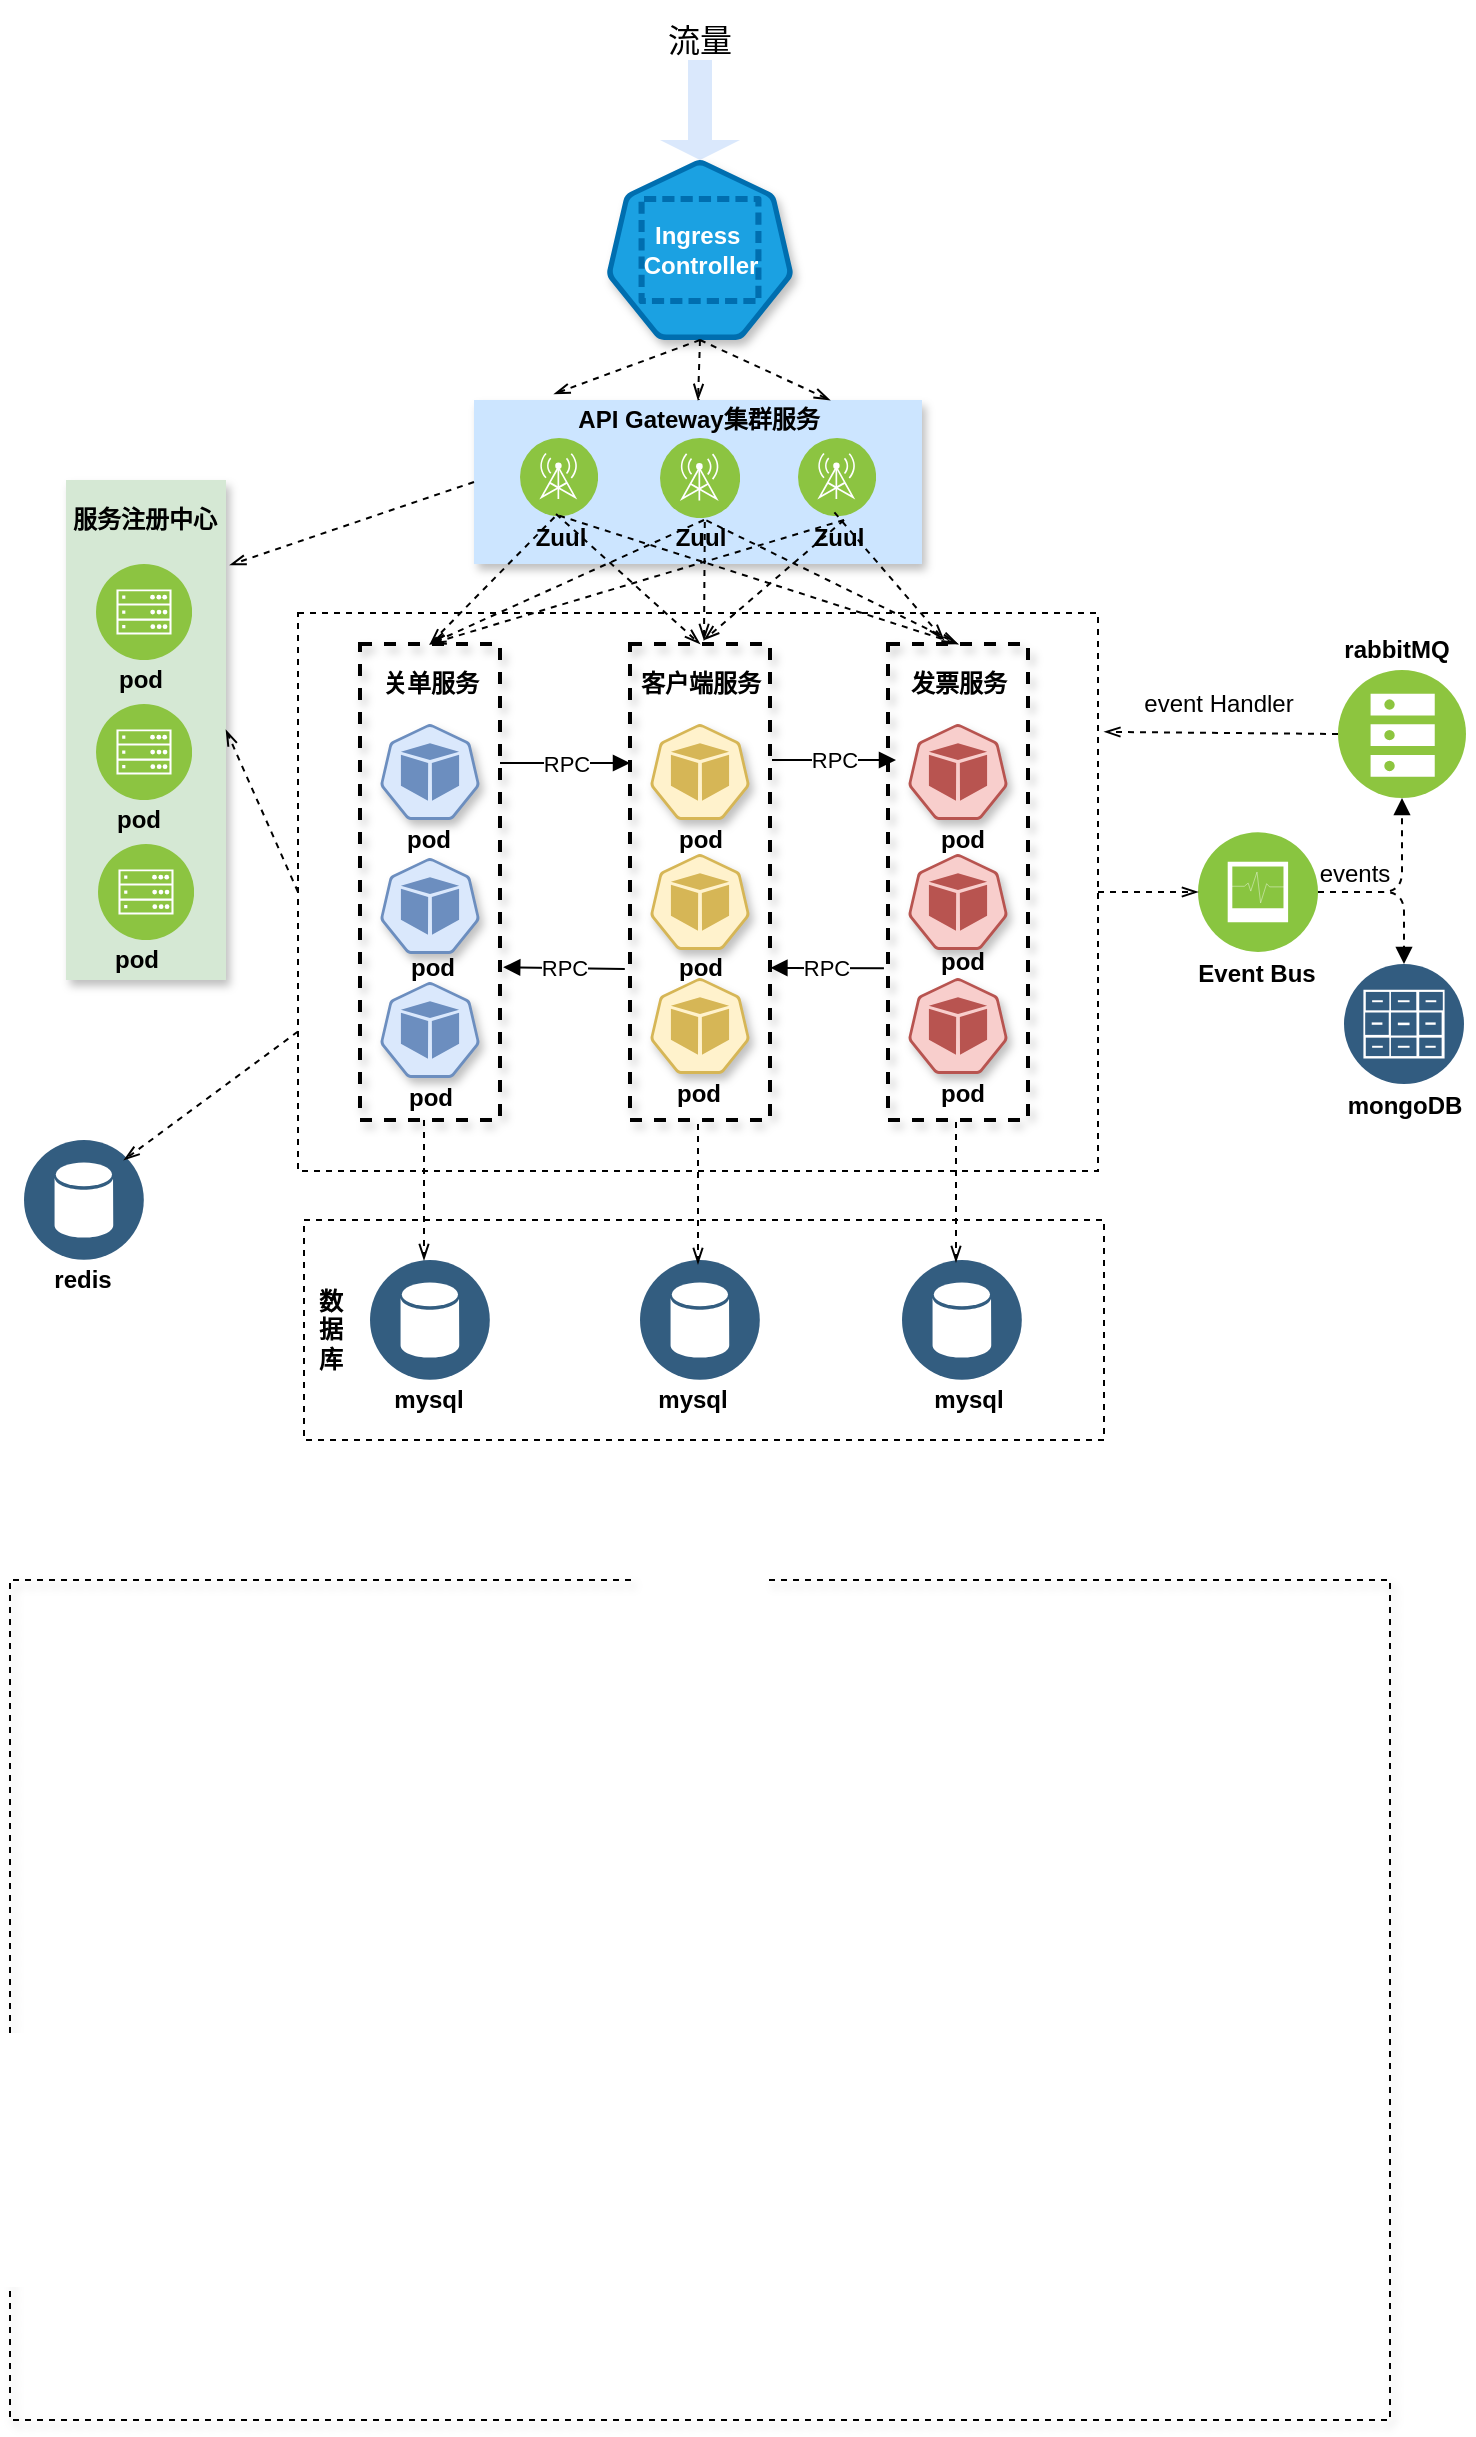 <mxfile version="14.9.8" type="github">
  <diagram id="C5RBs43oDa-KdzZeNtuy" name="Page-1">
    <mxGraphModel dx="1038" dy="548" grid="1" gridSize="10" guides="1" tooltips="1" connect="1" arrows="1" fold="1" page="1" pageScale="1" pageWidth="827" pageHeight="1169" math="0" shadow="0">
      <root>
        <mxCell id="WIyWlLk6GJQsqaUBKTNV-0" />
        <mxCell id="WIyWlLk6GJQsqaUBKTNV-1" parent="WIyWlLk6GJQsqaUBKTNV-0" />
        <mxCell id="dBJiUUkti5pUjCc-3D_W-28" value="" style="shape=singleArrow;direction=south;whiteSpace=wrap;html=1;fillColor=#dae8fc;strokeColor=none;" parent="WIyWlLk6GJQsqaUBKTNV-1" vertex="1">
          <mxGeometry x="398" y="40" width="40" height="50" as="geometry" />
        </mxCell>
        <mxCell id="dBJiUUkti5pUjCc-3D_W-30" value="&lt;font style=&quot;font-size: 16px&quot;&gt;流量&lt;/font&gt;" style="text;html=1;align=center;verticalAlign=middle;whiteSpace=wrap;" parent="WIyWlLk6GJQsqaUBKTNV-1" vertex="1">
          <mxGeometry x="368" y="10" width="100" height="40" as="geometry" />
        </mxCell>
        <mxCell id="lKUTsfi7DLRFIKs4Wi4O-4" value="" style="verticalLabelPosition=bottom;verticalAlign=top;html=1;shape=mxgraph.basic.polygon;polyCoords=[[0.55,0],[0.75,0],[1,0],[1,1],[0.75,1],[0,1],[0,0],[0.45,0]];polyline=1;fillColor=none;shadow=1;dashed=1;" parent="WIyWlLk6GJQsqaUBKTNV-1" vertex="1">
          <mxGeometry x="73" y="800" width="690" height="420" as="geometry" />
        </mxCell>
        <mxCell id="lKUTsfi7DLRFIKs4Wi4O-7" value="&lt;b&gt;Ingress&amp;nbsp;&lt;br&gt;Controller&lt;br&gt;&lt;/b&gt;" style="html=1;dashed=0;whitespace=wrap;strokeColor=#006EAF;points=[[0.005,0.63,0],[0.1,0.2,0],[0.9,0.2,0],[0.5,0,0],[0.995,0.63,0],[0.72,0.99,0],[0.5,1,0],[0.28,0.99,0]];shape=mxgraph.kubernetes.icon;prIcon=ns;shadow=1;fillColor=#1ba1e2;fontColor=#ffffff;" parent="WIyWlLk6GJQsqaUBKTNV-1" vertex="1">
          <mxGeometry x="347.5" y="90" width="141" height="90" as="geometry" />
        </mxCell>
        <mxCell id="p3nEx2FxZ4yJWkLtqvik-16" style="edgeStyle=orthogonalEdgeStyle;orthogonalLoop=1;jettySize=auto;html=1;exitX=0.5;exitY=0;exitDx=0;exitDy=0;entryX=0.5;entryY=0;entryDx=0;entryDy=0;dashed=1;endArrow=openThin;endFill=0;" edge="1" parent="WIyWlLk6GJQsqaUBKTNV-1" source="lKUTsfi7DLRFIKs4Wi4O-10" target="lKUTsfi7DLRFIKs4Wi4O-16">
          <mxGeometry relative="1" as="geometry" />
        </mxCell>
        <mxCell id="lKUTsfi7DLRFIKs4Wi4O-10" value="" style="whiteSpace=wrap;html=1;absoluteArcSize=1;arcSize=14;strokeWidth=2;shadow=1;dashed=1;fillColor=#cce5ff;strokeColor=none;" parent="WIyWlLk6GJQsqaUBKTNV-1" vertex="1">
          <mxGeometry x="305" y="210" width="224" height="82" as="geometry" />
        </mxCell>
        <mxCell id="lKUTsfi7DLRFIKs4Wi4O-11" value="" style="aspect=fixed;perimeter=ellipsePerimeter;html=1;align=center;shadow=0;dashed=0;fontColor=#4277BB;labelBackgroundColor=#ffffff;fontSize=12;spacingTop=3;image;image=img/lib/ibm/infrastructure/mobile_provider_network.svg;strokeColor=#66FF66;" parent="WIyWlLk6GJQsqaUBKTNV-1" vertex="1">
          <mxGeometry x="328" y="229" width="39" height="39" as="geometry" />
        </mxCell>
        <mxCell id="lKUTsfi7DLRFIKs4Wi4O-12" value="&lt;b&gt;API Gateway集群服务&lt;/b&gt;" style="text;html=1;align=center;verticalAlign=middle;resizable=0;points=[];autosize=1;strokeColor=none;" parent="WIyWlLk6GJQsqaUBKTNV-1" vertex="1">
          <mxGeometry x="347" y="210" width="140" height="20" as="geometry" />
        </mxCell>
        <mxCell id="lKUTsfi7DLRFIKs4Wi4O-15" value="&lt;b&gt;Zuul&lt;/b&gt;" style="text;html=1;align=center;verticalAlign=middle;resizable=0;points=[];autosize=1;strokeColor=none;" parent="WIyWlLk6GJQsqaUBKTNV-1" vertex="1">
          <mxGeometry x="327.5" y="269" width="40" height="20" as="geometry" />
        </mxCell>
        <mxCell id="lKUTsfi7DLRFIKs4Wi4O-16" value="" style="aspect=fixed;perimeter=ellipsePerimeter;html=1;align=center;shadow=0;dashed=0;fontColor=#4277BB;labelBackgroundColor=#ffffff;fontSize=12;spacingTop=3;image;image=img/lib/ibm/infrastructure/mobile_provider_network.svg;strokeColor=#66FF66;" parent="WIyWlLk6GJQsqaUBKTNV-1" vertex="1">
          <mxGeometry x="398" y="229" width="40" height="40" as="geometry" />
        </mxCell>
        <mxCell id="lKUTsfi7DLRFIKs4Wi4O-17" value="&lt;b&gt;Zuul&lt;/b&gt;" style="text;html=1;align=center;verticalAlign=middle;resizable=0;points=[];autosize=1;strokeColor=none;" parent="WIyWlLk6GJQsqaUBKTNV-1" vertex="1">
          <mxGeometry x="398" y="269" width="40" height="20" as="geometry" />
        </mxCell>
        <mxCell id="lKUTsfi7DLRFIKs4Wi4O-19" value="" style="aspect=fixed;perimeter=ellipsePerimeter;html=1;align=center;shadow=0;dashed=0;fontColor=#4277BB;labelBackgroundColor=#ffffff;fontSize=12;spacingTop=3;image;image=img/lib/ibm/infrastructure/mobile_provider_network.svg;strokeColor=#66FF66;" parent="WIyWlLk6GJQsqaUBKTNV-1" vertex="1">
          <mxGeometry x="467" y="229" width="39" height="39" as="geometry" />
        </mxCell>
        <mxCell id="lKUTsfi7DLRFIKs4Wi4O-20" value="&lt;b&gt;Zuul&lt;/b&gt;" style="text;html=1;align=center;verticalAlign=middle;resizable=0;points=[];autosize=1;strokeColor=none;" parent="WIyWlLk6GJQsqaUBKTNV-1" vertex="1">
          <mxGeometry x="467" y="269" width="40" height="20" as="geometry" />
        </mxCell>
        <mxCell id="lKUTsfi7DLRFIKs4Wi4O-27" value="" style="whiteSpace=wrap;html=1;absoluteArcSize=1;arcSize=14;strokeWidth=2;shadow=1;dashed=1;fillColor=none;" parent="WIyWlLk6GJQsqaUBKTNV-1" vertex="1">
          <mxGeometry x="248" y="332" width="70" height="238" as="geometry" />
        </mxCell>
        <mxCell id="lKUTsfi7DLRFIKs4Wi4O-29" value="&lt;b&gt;关单服务&lt;/b&gt;" style="text;html=1;align=center;verticalAlign=middle;resizable=0;points=[];autosize=1;strokeColor=none;" parent="WIyWlLk6GJQsqaUBKTNV-1" vertex="1">
          <mxGeometry x="253" y="342" width="60" height="20" as="geometry" />
        </mxCell>
        <mxCell id="lKUTsfi7DLRFIKs4Wi4O-30" value="" style="html=1;dashed=0;whitespace=wrap;fillColor=#dae8fc;strokeColor=#6c8ebf;points=[[0.005,0.63,0],[0.1,0.2,0],[0.9,0.2,0],[0.5,0,0],[0.995,0.63,0],[0.72,0.99,0],[0.5,1,0],[0.28,0.99,0]];shape=mxgraph.kubernetes.icon;prIcon=pod;shadow=1;" parent="WIyWlLk6GJQsqaUBKTNV-1" vertex="1">
          <mxGeometry x="258" y="372" width="50" height="48" as="geometry" />
        </mxCell>
        <mxCell id="lKUTsfi7DLRFIKs4Wi4O-31" value="" style="html=1;dashed=0;whitespace=wrap;fillColor=#dae8fc;strokeColor=#6c8ebf;points=[[0.005,0.63,0],[0.1,0.2,0],[0.9,0.2,0],[0.5,0,0],[0.995,0.63,0],[0.72,0.99,0],[0.5,1,0],[0.28,0.99,0]];shape=mxgraph.kubernetes.icon;prIcon=pod;shadow=1;" parent="WIyWlLk6GJQsqaUBKTNV-1" vertex="1">
          <mxGeometry x="258" y="439" width="50" height="48" as="geometry" />
        </mxCell>
        <mxCell id="lKUTsfi7DLRFIKs4Wi4O-32" value="" style="html=1;dashed=0;whitespace=wrap;fillColor=#dae8fc;strokeColor=#6c8ebf;points=[[0.005,0.63,0],[0.1,0.2,0],[0.9,0.2,0],[0.5,0,0],[0.995,0.63,0],[0.72,0.99,0],[0.5,1,0],[0.28,0.99,0]];shape=mxgraph.kubernetes.icon;prIcon=pod;shadow=1;" parent="WIyWlLk6GJQsqaUBKTNV-1" vertex="1">
          <mxGeometry x="258" y="501" width="50" height="48" as="geometry" />
        </mxCell>
        <mxCell id="lKUTsfi7DLRFIKs4Wi4O-34" value="" style="whiteSpace=wrap;html=1;absoluteArcSize=1;arcSize=14;strokeWidth=2;shadow=1;dashed=1;fillColor=none;" parent="WIyWlLk6GJQsqaUBKTNV-1" vertex="1">
          <mxGeometry x="383" y="332" width="70" height="238" as="geometry" />
        </mxCell>
        <mxCell id="lKUTsfi7DLRFIKs4Wi4O-35" value="&lt;b&gt;客户端服务&lt;/b&gt;" style="text;html=1;align=center;verticalAlign=middle;resizable=0;points=[];autosize=1;strokeColor=none;" parent="WIyWlLk6GJQsqaUBKTNV-1" vertex="1">
          <mxGeometry x="378" y="342" width="80" height="20" as="geometry" />
        </mxCell>
        <mxCell id="lKUTsfi7DLRFIKs4Wi4O-36" value="" style="html=1;dashed=0;whitespace=wrap;fillColor=#fff2cc;strokeColor=#d6b656;points=[[0.005,0.63,0],[0.1,0.2,0],[0.9,0.2,0],[0.5,0,0],[0.995,0.63,0],[0.72,0.99,0],[0.5,1,0],[0.28,0.99,0]];shape=mxgraph.kubernetes.icon;prIcon=pod;shadow=1;" parent="WIyWlLk6GJQsqaUBKTNV-1" vertex="1">
          <mxGeometry x="393" y="372" width="50" height="48" as="geometry" />
        </mxCell>
        <mxCell id="lKUTsfi7DLRFIKs4Wi4O-37" value="" style="html=1;dashed=0;whitespace=wrap;fillColor=#fff2cc;strokeColor=#d6b656;points=[[0.005,0.63,0],[0.1,0.2,0],[0.9,0.2,0],[0.5,0,0],[0.995,0.63,0],[0.72,0.99,0],[0.5,1,0],[0.28,0.99,0]];shape=mxgraph.kubernetes.icon;prIcon=pod;shadow=1;" parent="WIyWlLk6GJQsqaUBKTNV-1" vertex="1">
          <mxGeometry x="393" y="437" width="50" height="48" as="geometry" />
        </mxCell>
        <mxCell id="lKUTsfi7DLRFIKs4Wi4O-38" value="" style="html=1;dashed=0;whitespace=wrap;fillColor=#fff2cc;strokeColor=#d6b656;points=[[0.005,0.63,0],[0.1,0.2,0],[0.9,0.2,0],[0.5,0,0],[0.995,0.63,0],[0.72,0.99,0],[0.5,1,0],[0.28,0.99,0]];shape=mxgraph.kubernetes.icon;prIcon=pod;shadow=1;" parent="WIyWlLk6GJQsqaUBKTNV-1" vertex="1">
          <mxGeometry x="393" y="499" width="50" height="48" as="geometry" />
        </mxCell>
        <mxCell id="lKUTsfi7DLRFIKs4Wi4O-39" value="" style="whiteSpace=wrap;html=1;absoluteArcSize=1;arcSize=14;strokeWidth=2;shadow=1;dashed=1;fillColor=none;" parent="WIyWlLk6GJQsqaUBKTNV-1" vertex="1">
          <mxGeometry x="512" y="332" width="70" height="238" as="geometry" />
        </mxCell>
        <mxCell id="lKUTsfi7DLRFIKs4Wi4O-40" value="&lt;b&gt;发票服务&lt;/b&gt;" style="text;html=1;align=center;verticalAlign=middle;resizable=0;points=[];autosize=1;strokeColor=none;" parent="WIyWlLk6GJQsqaUBKTNV-1" vertex="1">
          <mxGeometry x="517" y="342" width="60" height="20" as="geometry" />
        </mxCell>
        <mxCell id="lKUTsfi7DLRFIKs4Wi4O-41" value="" style="html=1;dashed=0;whitespace=wrap;fillColor=#f8cecc;strokeColor=#b85450;points=[[0.005,0.63,0],[0.1,0.2,0],[0.9,0.2,0],[0.5,0,0],[0.995,0.63,0],[0.72,0.99,0],[0.5,1,0],[0.28,0.99,0]];shape=mxgraph.kubernetes.icon;prIcon=pod;shadow=1;" parent="WIyWlLk6GJQsqaUBKTNV-1" vertex="1">
          <mxGeometry x="522" y="372" width="50" height="48" as="geometry" />
        </mxCell>
        <mxCell id="lKUTsfi7DLRFIKs4Wi4O-42" value="" style="html=1;dashed=0;whitespace=wrap;fillColor=#f8cecc;strokeColor=#b85450;points=[[0.005,0.63,0],[0.1,0.2,0],[0.9,0.2,0],[0.5,0,0],[0.995,0.63,0],[0.72,0.99,0],[0.5,1,0],[0.28,0.99,0]];shape=mxgraph.kubernetes.icon;prIcon=pod;shadow=1;" parent="WIyWlLk6GJQsqaUBKTNV-1" vertex="1">
          <mxGeometry x="522" y="437" width="50" height="48" as="geometry" />
        </mxCell>
        <mxCell id="lKUTsfi7DLRFIKs4Wi4O-43" value="" style="html=1;dashed=0;whitespace=wrap;fillColor=#f8cecc;strokeColor=#b85450;points=[[0.005,0.63,0],[0.1,0.2,0],[0.9,0.2,0],[0.5,0,0],[0.995,0.63,0],[0.72,0.99,0],[0.5,1,0],[0.28,0.99,0]];shape=mxgraph.kubernetes.icon;prIcon=pod;shadow=1;" parent="WIyWlLk6GJQsqaUBKTNV-1" vertex="1">
          <mxGeometry x="522" y="499" width="50" height="48" as="geometry" />
        </mxCell>
        <mxCell id="p3nEx2FxZ4yJWkLtqvik-2" value="" style="endArrow=openThin;html=1;dashed=1;exitX=0.5;exitY=1;exitDx=0;exitDy=0;exitPerimeter=0;endFill=0;entryX=0.179;entryY=-0.037;entryDx=0;entryDy=0;entryPerimeter=0;" edge="1" parent="WIyWlLk6GJQsqaUBKTNV-1" source="lKUTsfi7DLRFIKs4Wi4O-7" target="lKUTsfi7DLRFIKs4Wi4O-10">
          <mxGeometry width="50" height="50" relative="1" as="geometry">
            <mxPoint x="250" y="180" as="sourcePoint" />
            <mxPoint x="350" y="220" as="targetPoint" />
          </mxGeometry>
        </mxCell>
        <mxCell id="p3nEx2FxZ4yJWkLtqvik-3" value="" style="endArrow=openThin;html=1;dashed=1;exitX=0.5;exitY=1;exitDx=0;exitDy=0;exitPerimeter=0;endFill=0;entryX=0.5;entryY=0;entryDx=0;entryDy=0;" edge="1" parent="WIyWlLk6GJQsqaUBKTNV-1" source="lKUTsfi7DLRFIKs4Wi4O-7" target="lKUTsfi7DLRFIKs4Wi4O-10">
          <mxGeometry width="50" height="50" relative="1" as="geometry">
            <mxPoint x="423.5" y="200" as="sourcePoint" />
            <mxPoint x="360" y="230" as="targetPoint" />
          </mxGeometry>
        </mxCell>
        <mxCell id="p3nEx2FxZ4yJWkLtqvik-4" value="" style="endArrow=openThin;html=1;dashed=1;exitX=0.5;exitY=1;exitDx=0;exitDy=0;exitPerimeter=0;endFill=0;" edge="1" parent="WIyWlLk6GJQsqaUBKTNV-1" source="lKUTsfi7DLRFIKs4Wi4O-7">
          <mxGeometry width="50" height="50" relative="1" as="geometry">
            <mxPoint x="423.5" y="200" as="sourcePoint" />
            <mxPoint x="483" y="210" as="targetPoint" />
          </mxGeometry>
        </mxCell>
        <mxCell id="p3nEx2FxZ4yJWkLtqvik-5" value="" style="endArrow=openThin;html=1;dashed=1;endFill=0;entryX=0.5;entryY=0;entryDx=0;entryDy=0;exitX=0.443;exitY=-0.02;exitDx=0;exitDy=0;exitPerimeter=0;" edge="1" parent="WIyWlLk6GJQsqaUBKTNV-1" source="lKUTsfi7DLRFIKs4Wi4O-15" target="lKUTsfi7DLRFIKs4Wi4O-27">
          <mxGeometry width="50" height="50" relative="1" as="geometry">
            <mxPoint x="330" y="290" as="sourcePoint" />
            <mxPoint x="360" y="230" as="targetPoint" />
          </mxGeometry>
        </mxCell>
        <mxCell id="p3nEx2FxZ4yJWkLtqvik-6" value="" style="endArrow=openThin;html=1;dashed=1;endFill=0;entryX=0.5;entryY=0;entryDx=0;entryDy=0;exitX=0.463;exitY=-0.1;exitDx=0;exitDy=0;exitPerimeter=0;" edge="1" parent="WIyWlLk6GJQsqaUBKTNV-1" source="lKUTsfi7DLRFIKs4Wi4O-15" target="lKUTsfi7DLRFIKs4Wi4O-34">
          <mxGeometry width="50" height="50" relative="1" as="geometry">
            <mxPoint x="355.22" y="278.6" as="sourcePoint" />
            <mxPoint x="293" y="342" as="targetPoint" />
          </mxGeometry>
        </mxCell>
        <mxCell id="p3nEx2FxZ4yJWkLtqvik-7" value="" style="endArrow=openThin;html=1;dashed=1;endFill=0;entryX=0.5;entryY=0;entryDx=0;entryDy=0;exitX=0.502;exitY=-0.06;exitDx=0;exitDy=0;exitPerimeter=0;" edge="1" parent="WIyWlLk6GJQsqaUBKTNV-1" source="lKUTsfi7DLRFIKs4Wi4O-15" target="lKUTsfi7DLRFIKs4Wi4O-39">
          <mxGeometry width="50" height="50" relative="1" as="geometry">
            <mxPoint x="356.02" y="277" as="sourcePoint" />
            <mxPoint x="428" y="342" as="targetPoint" />
          </mxGeometry>
        </mxCell>
        <mxCell id="p3nEx2FxZ4yJWkLtqvik-8" value="" style="endArrow=openThin;html=1;dashed=1;endFill=0;exitX=0.56;exitY=0.1;exitDx=0;exitDy=0;exitPerimeter=0;" edge="1" parent="WIyWlLk6GJQsqaUBKTNV-1" source="lKUTsfi7DLRFIKs4Wi4O-17">
          <mxGeometry width="50" height="50" relative="1" as="geometry">
            <mxPoint x="356.02" y="277" as="sourcePoint" />
            <mxPoint x="420" y="330" as="targetPoint" />
          </mxGeometry>
        </mxCell>
        <mxCell id="p3nEx2FxZ4yJWkLtqvik-9" value="" style="endArrow=openThin;html=1;dashed=1;endFill=0;entryX=0.5;entryY=0;entryDx=0;entryDy=0;" edge="1" parent="WIyWlLk6GJQsqaUBKTNV-1" target="lKUTsfi7DLRFIKs4Wi4O-27">
          <mxGeometry width="50" height="50" relative="1" as="geometry">
            <mxPoint x="420" y="270" as="sourcePoint" />
            <mxPoint x="430" y="340" as="targetPoint" />
          </mxGeometry>
        </mxCell>
        <mxCell id="p3nEx2FxZ4yJWkLtqvik-10" value="" style="endArrow=openThin;html=1;dashed=1;endFill=0;exitX=0.58;exitY=0.06;exitDx=0;exitDy=0;exitPerimeter=0;entryX=0.5;entryY=0;entryDx=0;entryDy=0;" edge="1" parent="WIyWlLk6GJQsqaUBKTNV-1" source="lKUTsfi7DLRFIKs4Wi4O-17" target="lKUTsfi7DLRFIKs4Wi4O-39">
          <mxGeometry width="50" height="50" relative="1" as="geometry">
            <mxPoint x="430.4" y="281" as="sourcePoint" />
            <mxPoint x="430" y="340" as="targetPoint" />
          </mxGeometry>
        </mxCell>
        <mxCell id="p3nEx2FxZ4yJWkLtqvik-11" value="" style="endArrow=openThin;html=1;dashed=1;endFill=0;exitX=0.455;exitY=-0.14;exitDx=0;exitDy=0;exitPerimeter=0;" edge="1" parent="WIyWlLk6GJQsqaUBKTNV-1" source="lKUTsfi7DLRFIKs4Wi4O-20">
          <mxGeometry width="50" height="50" relative="1" as="geometry">
            <mxPoint x="431.2" y="280.2" as="sourcePoint" />
            <mxPoint x="540" y="330" as="targetPoint" />
          </mxGeometry>
        </mxCell>
        <mxCell id="p3nEx2FxZ4yJWkLtqvik-12" value="" style="endArrow=openThin;html=1;dashed=1;endFill=0;exitX=0.575;exitY=0.05;exitDx=0;exitDy=0;exitPerimeter=0;" edge="1" parent="WIyWlLk6GJQsqaUBKTNV-1" source="lKUTsfi7DLRFIKs4Wi4O-20">
          <mxGeometry width="50" height="50" relative="1" as="geometry">
            <mxPoint x="495.2" y="276.2" as="sourcePoint" />
            <mxPoint x="420" y="330" as="targetPoint" />
          </mxGeometry>
        </mxCell>
        <mxCell id="p3nEx2FxZ4yJWkLtqvik-14" value="" style="endArrow=openThin;html=1;dashed=1;endFill=0;entryX=0.5;entryY=0;entryDx=0;entryDy=0;" edge="1" parent="WIyWlLk6GJQsqaUBKTNV-1" target="lKUTsfi7DLRFIKs4Wi4O-27">
          <mxGeometry width="50" height="50" relative="1" as="geometry">
            <mxPoint x="490" y="270" as="sourcePoint" />
            <mxPoint x="430" y="340" as="targetPoint" />
          </mxGeometry>
        </mxCell>
        <mxCell id="p3nEx2FxZ4yJWkLtqvik-26" value="RPC" style="endArrow=block;html=1;endFill=1;exitX=1;exitY=0.25;exitDx=0;exitDy=0;entryX=0;entryY=0.25;entryDx=0;entryDy=0;" edge="1" parent="WIyWlLk6GJQsqaUBKTNV-1" source="lKUTsfi7DLRFIKs4Wi4O-27" target="lKUTsfi7DLRFIKs4Wi4O-34">
          <mxGeometry width="50" height="50" relative="1" as="geometry">
            <mxPoint x="182.22" y="342" as="sourcePoint" />
            <mxPoint x="380" y="387" as="targetPoint" />
          </mxGeometry>
        </mxCell>
        <mxCell id="p3nEx2FxZ4yJWkLtqvik-27" value="RPC" style="endArrow=block;html=1;endFill=1;exitX=1;exitY=0.25;exitDx=0;exitDy=0;fillColor=#f5f5f5;gradientColor=#b3b3b3;jumpStyle=none;sketch=0;shadow=0;" edge="1" parent="WIyWlLk6GJQsqaUBKTNV-1">
          <mxGeometry width="50" height="50" relative="1" as="geometry">
            <mxPoint x="454" y="390" as="sourcePoint" />
            <mxPoint x="516" y="390" as="targetPoint" />
          </mxGeometry>
        </mxCell>
        <mxCell id="p3nEx2FxZ4yJWkLtqvik-28" value="RPC" style="endArrow=block;html=1;endFill=1;exitX=-0.037;exitY=0.683;exitDx=0;exitDy=0;exitPerimeter=0;entryX=1.023;entryY=0.679;entryDx=0;entryDy=0;entryPerimeter=0;" edge="1" parent="WIyWlLk6GJQsqaUBKTNV-1" source="lKUTsfi7DLRFIKs4Wi4O-34" target="lKUTsfi7DLRFIKs4Wi4O-27">
          <mxGeometry width="50" height="50" relative="1" as="geometry">
            <mxPoint x="328" y="397" as="sourcePoint" />
            <mxPoint x="390" y="397" as="targetPoint" />
          </mxGeometry>
        </mxCell>
        <mxCell id="p3nEx2FxZ4yJWkLtqvik-29" value="RPC" style="endArrow=block;html=1;endFill=1;exitX=-0.029;exitY=0.673;exitDx=0;exitDy=0;exitPerimeter=0;entryX=1.003;entryY=0.672;entryDx=0;entryDy=0;entryPerimeter=0;" edge="1" parent="WIyWlLk6GJQsqaUBKTNV-1">
          <mxGeometry width="50" height="50" relative="1" as="geometry">
            <mxPoint x="509.97" y="494.174" as="sourcePoint" />
            <mxPoint x="453.21" y="493.936" as="targetPoint" />
          </mxGeometry>
        </mxCell>
        <mxCell id="p3nEx2FxZ4yJWkLtqvik-32" value="" style="whiteSpace=wrap;html=1;absoluteArcSize=1;arcSize=14;strokeWidth=2;shadow=1;dashed=1;fillColor=#d5e8d4;strokeColor=none;" vertex="1" parent="WIyWlLk6GJQsqaUBKTNV-1">
          <mxGeometry x="101" y="250" width="80" height="250" as="geometry" />
        </mxCell>
        <mxCell id="p3nEx2FxZ4yJWkLtqvik-33" value="&lt;b&gt;服务注册中心&lt;/b&gt;" style="text;html=1;align=center;verticalAlign=middle;resizable=0;points=[];autosize=1;strokeColor=none;" vertex="1" parent="WIyWlLk6GJQsqaUBKTNV-1">
          <mxGeometry x="95" y="260" width="90" height="20" as="geometry" />
        </mxCell>
        <mxCell id="p3nEx2FxZ4yJWkLtqvik-34" value="" style="aspect=fixed;perimeter=ellipsePerimeter;html=1;align=center;shadow=0;dashed=0;fontColor=#4277BB;labelBackgroundColor=#ffffff;fontSize=12;spacingTop=3;image;image=img/lib/ibm/infrastructure/mobile_backend.svg;strokeColor=#000000;fillColor=none;" vertex="1" parent="WIyWlLk6GJQsqaUBKTNV-1">
          <mxGeometry x="116" y="292" width="48" height="48" as="geometry" />
        </mxCell>
        <mxCell id="p3nEx2FxZ4yJWkLtqvik-35" value="" style="aspect=fixed;perimeter=ellipsePerimeter;html=1;align=center;shadow=0;dashed=0;fontColor=#4277BB;labelBackgroundColor=#ffffff;fontSize=12;spacingTop=3;image;image=img/lib/ibm/infrastructure/mobile_backend.svg;strokeColor=#000000;fillColor=none;" vertex="1" parent="WIyWlLk6GJQsqaUBKTNV-1">
          <mxGeometry x="116" y="362" width="48" height="48" as="geometry" />
        </mxCell>
        <mxCell id="p3nEx2FxZ4yJWkLtqvik-36" value="" style="aspect=fixed;perimeter=ellipsePerimeter;html=1;align=center;shadow=0;dashed=0;fontColor=#4277BB;labelBackgroundColor=#ffffff;fontSize=12;spacingTop=3;image;image=img/lib/ibm/infrastructure/mobile_backend.svg;strokeColor=#000000;fillColor=none;" vertex="1" parent="WIyWlLk6GJQsqaUBKTNV-1">
          <mxGeometry x="117" y="432" width="48" height="48" as="geometry" />
        </mxCell>
        <mxCell id="p3nEx2FxZ4yJWkLtqvik-37" value="&lt;b&gt;pod&lt;/b&gt;" style="text;html=1;align=center;verticalAlign=middle;resizable=0;points=[];autosize=1;strokeColor=none;" vertex="1" parent="WIyWlLk6GJQsqaUBKTNV-1">
          <mxGeometry x="118" y="340" width="40" height="20" as="geometry" />
        </mxCell>
        <mxCell id="p3nEx2FxZ4yJWkLtqvik-38" value="&lt;b&gt;pod&lt;/b&gt;" style="text;html=1;align=center;verticalAlign=middle;resizable=0;points=[];autosize=1;strokeColor=none;" vertex="1" parent="WIyWlLk6GJQsqaUBKTNV-1">
          <mxGeometry x="117" y="410" width="40" height="20" as="geometry" />
        </mxCell>
        <mxCell id="p3nEx2FxZ4yJWkLtqvik-39" value="&lt;b&gt;pod&lt;/b&gt;" style="text;html=1;align=center;verticalAlign=middle;resizable=0;points=[];autosize=1;strokeColor=none;" vertex="1" parent="WIyWlLk6GJQsqaUBKTNV-1">
          <mxGeometry x="116" y="480" width="40" height="20" as="geometry" />
        </mxCell>
        <mxCell id="p3nEx2FxZ4yJWkLtqvik-40" value="&lt;b&gt;pod&lt;/b&gt;" style="text;html=1;align=center;verticalAlign=middle;resizable=0;points=[];autosize=1;strokeColor=none;" vertex="1" parent="WIyWlLk6GJQsqaUBKTNV-1">
          <mxGeometry x="262" y="420" width="40" height="20" as="geometry" />
        </mxCell>
        <mxCell id="p3nEx2FxZ4yJWkLtqvik-41" value="&lt;b&gt;pod&lt;/b&gt;" style="text;html=1;align=center;verticalAlign=middle;resizable=0;points=[];autosize=1;strokeColor=none;" vertex="1" parent="WIyWlLk6GJQsqaUBKTNV-1">
          <mxGeometry x="264" y="484" width="40" height="20" as="geometry" />
        </mxCell>
        <mxCell id="p3nEx2FxZ4yJWkLtqvik-42" value="&lt;b&gt;pod&lt;/b&gt;" style="text;html=1;align=center;verticalAlign=middle;resizable=0;points=[];autosize=1;strokeColor=none;" vertex="1" parent="WIyWlLk6GJQsqaUBKTNV-1">
          <mxGeometry x="263" y="549" width="40" height="20" as="geometry" />
        </mxCell>
        <mxCell id="p3nEx2FxZ4yJWkLtqvik-43" value="&lt;b&gt;pod&lt;/b&gt;" style="text;html=1;align=center;verticalAlign=middle;resizable=0;points=[];autosize=1;strokeColor=none;" vertex="1" parent="WIyWlLk6GJQsqaUBKTNV-1">
          <mxGeometry x="398" y="420" width="40" height="20" as="geometry" />
        </mxCell>
        <mxCell id="p3nEx2FxZ4yJWkLtqvik-44" value="&lt;b&gt;pod&lt;/b&gt;" style="text;html=1;align=center;verticalAlign=middle;resizable=0;points=[];autosize=1;strokeColor=none;" vertex="1" parent="WIyWlLk6GJQsqaUBKTNV-1">
          <mxGeometry x="398" y="484" width="40" height="20" as="geometry" />
        </mxCell>
        <mxCell id="p3nEx2FxZ4yJWkLtqvik-45" value="&lt;b&gt;pod&lt;/b&gt;" style="text;html=1;align=center;verticalAlign=middle;resizable=0;points=[];autosize=1;strokeColor=none;" vertex="1" parent="WIyWlLk6GJQsqaUBKTNV-1">
          <mxGeometry x="397" y="547" width="40" height="20" as="geometry" />
        </mxCell>
        <mxCell id="p3nEx2FxZ4yJWkLtqvik-46" value="&lt;b&gt;pod&lt;/b&gt;" style="text;html=1;align=center;verticalAlign=middle;resizable=0;points=[];autosize=1;strokeColor=none;" vertex="1" parent="WIyWlLk6GJQsqaUBKTNV-1">
          <mxGeometry x="529" y="420" width="40" height="20" as="geometry" />
        </mxCell>
        <mxCell id="p3nEx2FxZ4yJWkLtqvik-47" value="&lt;b&gt;pod&lt;/b&gt;" style="text;html=1;align=center;verticalAlign=middle;resizable=0;points=[];autosize=1;strokeColor=none;" vertex="1" parent="WIyWlLk6GJQsqaUBKTNV-1">
          <mxGeometry x="529" y="481" width="40" height="20" as="geometry" />
        </mxCell>
        <mxCell id="p3nEx2FxZ4yJWkLtqvik-48" value="&lt;b&gt;pod&lt;/b&gt;" style="text;html=1;align=center;verticalAlign=middle;resizable=0;points=[];autosize=1;strokeColor=none;" vertex="1" parent="WIyWlLk6GJQsqaUBKTNV-1">
          <mxGeometry x="529" y="547" width="40" height="20" as="geometry" />
        </mxCell>
        <mxCell id="p3nEx2FxZ4yJWkLtqvik-50" value="" style="whiteSpace=wrap;html=1;absoluteArcSize=1;arcSize=14;strokeWidth=1;shadow=0;dashed=1;fillColor=none;" vertex="1" parent="WIyWlLk6GJQsqaUBKTNV-1">
          <mxGeometry x="217" y="316.5" width="400" height="279" as="geometry" />
        </mxCell>
        <mxCell id="p3nEx2FxZ4yJWkLtqvik-52" value="" style="endArrow=openThin;html=1;dashed=1;endFill=0;exitX=0;exitY=0.5;exitDx=0;exitDy=0;entryX=1.025;entryY=0.17;entryDx=0;entryDy=0;entryPerimeter=0;" edge="1" parent="WIyWlLk6GJQsqaUBKTNV-1" source="lKUTsfi7DLRFIKs4Wi4O-10" target="p3nEx2FxZ4yJWkLtqvik-32">
          <mxGeometry width="50" height="50" relative="1" as="geometry">
            <mxPoint x="355.22" y="278.6" as="sourcePoint" />
            <mxPoint x="200" y="375" as="targetPoint" />
          </mxGeometry>
        </mxCell>
        <mxCell id="p3nEx2FxZ4yJWkLtqvik-53" value="" style="endArrow=openThin;html=1;dashed=1;endFill=0;exitX=0;exitY=0.5;exitDx=0;exitDy=0;entryX=1;entryY=0.5;entryDx=0;entryDy=0;" edge="1" parent="WIyWlLk6GJQsqaUBKTNV-1" source="p3nEx2FxZ4yJWkLtqvik-50" target="p3nEx2FxZ4yJWkLtqvik-32">
          <mxGeometry width="50" height="50" relative="1" as="geometry">
            <mxPoint x="315" y="261" as="sourcePoint" />
            <mxPoint x="210.4" y="313.75" as="targetPoint" />
          </mxGeometry>
        </mxCell>
        <mxCell id="p3nEx2FxZ4yJWkLtqvik-56" value="" style="aspect=fixed;perimeter=ellipsePerimeter;html=1;align=center;shadow=0;dashed=0;fontColor=#4277BB;labelBackgroundColor=#ffffff;fontSize=12;spacingTop=3;image;image=img/lib/ibm/data/data_services.svg;strokeColor=#000000;strokeWidth=1;fillColor=none;" vertex="1" parent="WIyWlLk6GJQsqaUBKTNV-1">
          <mxGeometry x="80" y="580" width="60" height="60" as="geometry" />
        </mxCell>
        <mxCell id="p3nEx2FxZ4yJWkLtqvik-57" value="&lt;b&gt;redis&lt;/b&gt;" style="text;html=1;align=center;verticalAlign=middle;resizable=0;points=[];autosize=1;strokeColor=none;" vertex="1" parent="WIyWlLk6GJQsqaUBKTNV-1">
          <mxGeometry x="89" y="640" width="40" height="20" as="geometry" />
        </mxCell>
        <mxCell id="p3nEx2FxZ4yJWkLtqvik-58" value="" style="aspect=fixed;perimeter=ellipsePerimeter;html=1;align=center;shadow=0;dashed=0;fontColor=#4277BB;labelBackgroundColor=#ffffff;fontSize=12;spacingTop=3;image;image=img/lib/ibm/data/data_services.svg;strokeColor=#000000;strokeWidth=1;fillColor=none;" vertex="1" parent="WIyWlLk6GJQsqaUBKTNV-1">
          <mxGeometry x="253" y="640" width="60" height="60" as="geometry" />
        </mxCell>
        <mxCell id="p3nEx2FxZ4yJWkLtqvik-59" value="" style="aspect=fixed;perimeter=ellipsePerimeter;html=1;align=center;shadow=0;dashed=0;fontColor=#4277BB;labelBackgroundColor=#ffffff;fontSize=12;spacingTop=3;image;image=img/lib/ibm/data/data_services.svg;strokeColor=#000000;strokeWidth=1;fillColor=none;" vertex="1" parent="WIyWlLk6GJQsqaUBKTNV-1">
          <mxGeometry x="388" y="640" width="60" height="60" as="geometry" />
        </mxCell>
        <mxCell id="p3nEx2FxZ4yJWkLtqvik-60" value="" style="aspect=fixed;perimeter=ellipsePerimeter;html=1;align=center;shadow=0;dashed=0;fontColor=#4277BB;labelBackgroundColor=#ffffff;fontSize=12;spacingTop=3;image;image=img/lib/ibm/data/data_services.svg;strokeColor=#000000;strokeWidth=1;fillColor=none;" vertex="1" parent="WIyWlLk6GJQsqaUBKTNV-1">
          <mxGeometry x="519" y="640" width="60" height="60" as="geometry" />
        </mxCell>
        <mxCell id="p3nEx2FxZ4yJWkLtqvik-61" value="&lt;b&gt;mysql&lt;/b&gt;" style="text;html=1;align=center;verticalAlign=middle;resizable=0;points=[];autosize=1;strokeColor=none;" vertex="1" parent="WIyWlLk6GJQsqaUBKTNV-1">
          <mxGeometry x="257" y="700" width="50" height="20" as="geometry" />
        </mxCell>
        <mxCell id="p3nEx2FxZ4yJWkLtqvik-62" value="&lt;b&gt;mysql&lt;/b&gt;" style="text;html=1;align=center;verticalAlign=middle;resizable=0;points=[];autosize=1;strokeColor=none;" vertex="1" parent="WIyWlLk6GJQsqaUBKTNV-1">
          <mxGeometry x="389" y="700" width="50" height="20" as="geometry" />
        </mxCell>
        <mxCell id="p3nEx2FxZ4yJWkLtqvik-63" value="&lt;b&gt;mysql&lt;/b&gt;" style="text;html=1;align=center;verticalAlign=middle;resizable=0;points=[];autosize=1;strokeColor=none;" vertex="1" parent="WIyWlLk6GJQsqaUBKTNV-1">
          <mxGeometry x="527" y="700" width="50" height="20" as="geometry" />
        </mxCell>
        <mxCell id="p3nEx2FxZ4yJWkLtqvik-64" value="" style="endArrow=openThin;html=1;dashed=1;endFill=0;entryX=0.5;entryY=0;entryDx=0;entryDy=0;" edge="1" parent="WIyWlLk6GJQsqaUBKTNV-1">
          <mxGeometry width="50" height="50" relative="1" as="geometry">
            <mxPoint x="280" y="570" as="sourcePoint" />
            <mxPoint x="280" y="640" as="targetPoint" />
          </mxGeometry>
        </mxCell>
        <mxCell id="p3nEx2FxZ4yJWkLtqvik-65" value="" style="endArrow=openThin;html=1;dashed=1;endFill=0;entryX=0.5;entryY=0;entryDx=0;entryDy=0;" edge="1" parent="WIyWlLk6GJQsqaUBKTNV-1">
          <mxGeometry width="50" height="50" relative="1" as="geometry">
            <mxPoint x="417" y="572" as="sourcePoint" />
            <mxPoint x="417" y="642" as="targetPoint" />
          </mxGeometry>
        </mxCell>
        <mxCell id="p3nEx2FxZ4yJWkLtqvik-66" value="" style="endArrow=openThin;html=1;dashed=1;endFill=0;entryX=0.5;entryY=0;entryDx=0;entryDy=0;" edge="1" parent="WIyWlLk6GJQsqaUBKTNV-1">
          <mxGeometry width="50" height="50" relative="1" as="geometry">
            <mxPoint x="546" y="571" as="sourcePoint" />
            <mxPoint x="546" y="641" as="targetPoint" />
          </mxGeometry>
        </mxCell>
        <mxCell id="p3nEx2FxZ4yJWkLtqvik-67" value="" style="whiteSpace=wrap;html=1;absoluteArcSize=1;arcSize=14;strokeWidth=1;shadow=0;dashed=1;fillColor=none;" vertex="1" parent="WIyWlLk6GJQsqaUBKTNV-1">
          <mxGeometry x="220" y="620" width="400" height="110" as="geometry" />
        </mxCell>
        <mxCell id="p3nEx2FxZ4yJWkLtqvik-69" value="" style="endArrow=openThin;html=1;dashed=1;endFill=0;exitX=0;exitY=0.75;exitDx=0;exitDy=0;" edge="1" parent="WIyWlLk6GJQsqaUBKTNV-1" source="p3nEx2FxZ4yJWkLtqvik-50">
          <mxGeometry width="50" height="50" relative="1" as="geometry">
            <mxPoint x="230" y="460.5" as="sourcePoint" />
            <mxPoint x="130" y="590" as="targetPoint" />
          </mxGeometry>
        </mxCell>
        <mxCell id="p3nEx2FxZ4yJWkLtqvik-71" value="&lt;b&gt;数&lt;br&gt;据&lt;br&gt;库&lt;/b&gt;" style="text;html=1;align=center;verticalAlign=middle;resizable=0;points=[];autosize=1;strokeColor=none;" vertex="1" parent="WIyWlLk6GJQsqaUBKTNV-1">
          <mxGeometry x="218" y="650" width="30" height="50" as="geometry" />
        </mxCell>
        <mxCell id="p3nEx2FxZ4yJWkLtqvik-76" value="" style="aspect=fixed;perimeter=ellipsePerimeter;html=1;align=center;shadow=0;dashed=0;fontColor=#4277BB;labelBackgroundColor=#ffffff;fontSize=12;spacingTop=3;image;image=img/lib/ibm/vpc/BareMetalServer.svg;strokeColor=#000000;strokeWidth=1;fillColor=#ffffff;" vertex="1" parent="WIyWlLk6GJQsqaUBKTNV-1">
          <mxGeometry x="737" y="345" width="64" height="64" as="geometry" />
        </mxCell>
        <mxCell id="p3nEx2FxZ4yJWkLtqvik-77" value="&lt;b&gt;rabbitMQ&lt;/b&gt;" style="text;html=1;align=center;verticalAlign=middle;resizable=0;points=[];autosize=1;strokeColor=none;" vertex="1" parent="WIyWlLk6GJQsqaUBKTNV-1">
          <mxGeometry x="731" y="325" width="70" height="20" as="geometry" />
        </mxCell>
        <mxCell id="p3nEx2FxZ4yJWkLtqvik-85" value="" style="endArrow=openThin;html=1;dashed=1;endFill=0;exitX=0;exitY=0.5;exitDx=0;exitDy=0;entryX=1.008;entryY=0.213;entryDx=0;entryDy=0;entryPerimeter=0;" edge="1" parent="WIyWlLk6GJQsqaUBKTNV-1" source="p3nEx2FxZ4yJWkLtqvik-76" target="p3nEx2FxZ4yJWkLtqvik-50">
          <mxGeometry width="50" height="50" relative="1" as="geometry">
            <mxPoint x="526.2" y="276.2" as="sourcePoint" />
            <mxPoint x="581" y="340" as="targetPoint" />
          </mxGeometry>
        </mxCell>
        <mxCell id="p3nEx2FxZ4yJWkLtqvik-89" value="" style="aspect=fixed;perimeter=ellipsePerimeter;html=1;align=center;shadow=0;dashed=0;fontColor=#4277BB;labelBackgroundColor=#ffffff;fontSize=12;spacingTop=3;image;image=img/lib/ibm/data/file_repository.svg;strokeColor=#000000;strokeWidth=1;fillColor=#ffffff;" vertex="1" parent="WIyWlLk6GJQsqaUBKTNV-1">
          <mxGeometry x="740" y="492" width="60" height="60" as="geometry" />
        </mxCell>
        <mxCell id="p3nEx2FxZ4yJWkLtqvik-90" value="&lt;b&gt;mongoDB&lt;/b&gt;" style="text;html=1;align=center;verticalAlign=middle;resizable=0;points=[];autosize=1;strokeColor=none;" vertex="1" parent="WIyWlLk6GJQsqaUBKTNV-1">
          <mxGeometry x="735" y="553" width="70" height="20" as="geometry" />
        </mxCell>
        <mxCell id="p3nEx2FxZ4yJWkLtqvik-91" value="events" style="text;html=1;align=center;verticalAlign=middle;resizable=0;points=[];autosize=1;strokeColor=none;" vertex="1" parent="WIyWlLk6GJQsqaUBKTNV-1">
          <mxGeometry x="720" y="437" width="50" height="20" as="geometry" />
        </mxCell>
        <mxCell id="p3nEx2FxZ4yJWkLtqvik-92" value="event Handler" style="text;html=1;align=center;verticalAlign=middle;resizable=0;points=[];autosize=1;strokeColor=none;" vertex="1" parent="WIyWlLk6GJQsqaUBKTNV-1">
          <mxGeometry x="632" y="352" width="90" height="20" as="geometry" />
        </mxCell>
        <mxCell id="p3nEx2FxZ4yJWkLtqvik-105" style="edgeStyle=orthogonalEdgeStyle;rounded=1;sketch=0;jumpStyle=none;orthogonalLoop=1;jettySize=auto;html=1;exitX=1;exitY=0.5;exitDx=0;exitDy=0;entryX=0.5;entryY=1;entryDx=0;entryDy=0;shadow=0;dashed=1;endArrow=block;endFill=1;strokeColor=#000000;" edge="1" parent="WIyWlLk6GJQsqaUBKTNV-1" source="p3nEx2FxZ4yJWkLtqvik-95" target="p3nEx2FxZ4yJWkLtqvik-76">
          <mxGeometry relative="1" as="geometry" />
        </mxCell>
        <mxCell id="p3nEx2FxZ4yJWkLtqvik-107" style="edgeStyle=orthogonalEdgeStyle;rounded=1;sketch=0;jumpStyle=none;orthogonalLoop=1;jettySize=auto;html=1;exitX=1;exitY=0.5;exitDx=0;exitDy=0;entryX=0.5;entryY=0;entryDx=0;entryDy=0;shadow=0;dashed=1;endArrow=block;endFill=1;strokeColor=#000000;" edge="1" parent="WIyWlLk6GJQsqaUBKTNV-1" source="p3nEx2FxZ4yJWkLtqvik-95" target="p3nEx2FxZ4yJWkLtqvik-89">
          <mxGeometry relative="1" as="geometry" />
        </mxCell>
        <mxCell id="p3nEx2FxZ4yJWkLtqvik-95" value="" style="aspect=fixed;perimeter=ellipsePerimeter;html=1;align=center;shadow=0;dashed=0;fontColor=#4277BB;labelBackgroundColor=#ffffff;fontSize=12;spacingTop=3;image;image=img/lib/ibm/infrastructure/diagnostics.svg;strokeColor=#000000;strokeWidth=1;fillColor=#ffffff;" vertex="1" parent="WIyWlLk6GJQsqaUBKTNV-1">
          <mxGeometry x="667" y="426" width="60" height="60" as="geometry" />
        </mxCell>
        <mxCell id="p3nEx2FxZ4yJWkLtqvik-96" value="&lt;b&gt;Event Bus&lt;/b&gt;" style="text;html=1;align=center;verticalAlign=middle;resizable=0;points=[];autosize=1;strokeColor=none;" vertex="1" parent="WIyWlLk6GJQsqaUBKTNV-1">
          <mxGeometry x="661" y="487" width="70" height="20" as="geometry" />
        </mxCell>
        <mxCell id="p3nEx2FxZ4yJWkLtqvik-100" value="" style="endArrow=openThin;html=1;dashed=1;endFill=0;exitX=1;exitY=0.5;exitDx=0;exitDy=0;entryX=0;entryY=0.5;entryDx=0;entryDy=0;" edge="1" parent="WIyWlLk6GJQsqaUBKTNV-1" source="p3nEx2FxZ4yJWkLtqvik-50" target="p3nEx2FxZ4yJWkLtqvik-95">
          <mxGeometry width="50" height="50" relative="1" as="geometry">
            <mxPoint x="739" y="387" as="sourcePoint" />
            <mxPoint x="660" y="456" as="targetPoint" />
          </mxGeometry>
        </mxCell>
      </root>
    </mxGraphModel>
  </diagram>
</mxfile>
